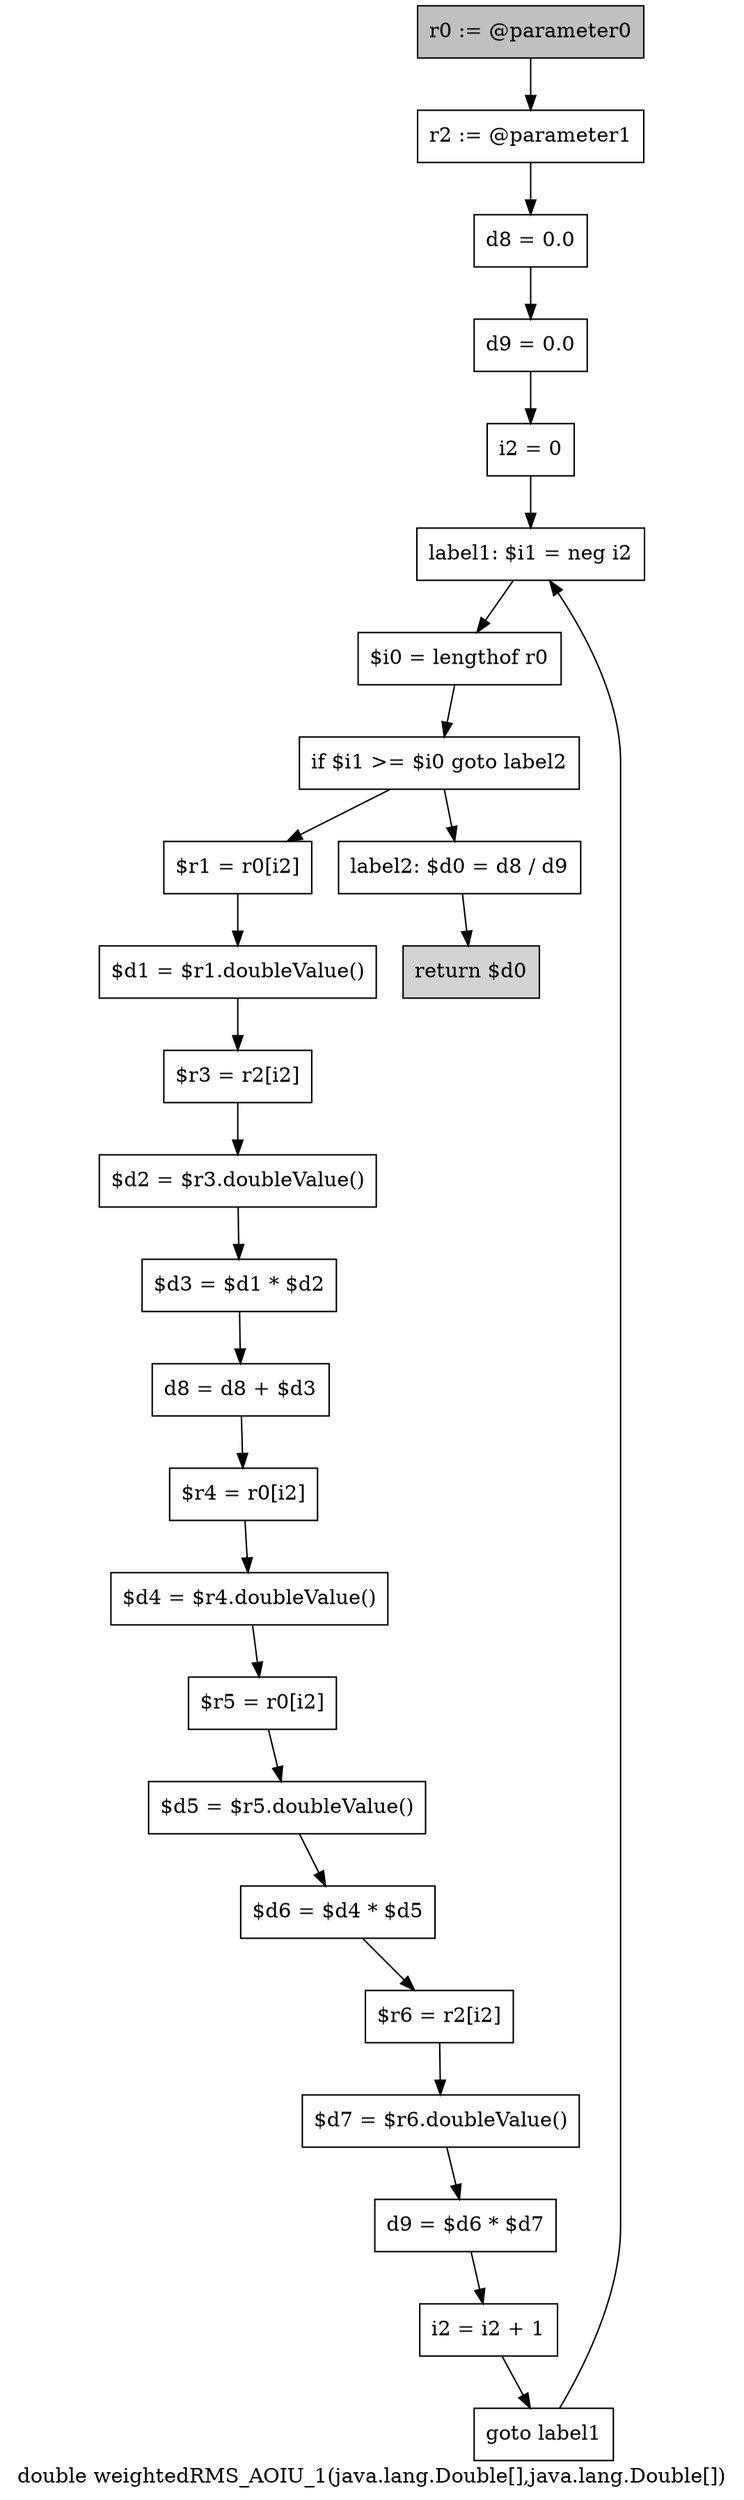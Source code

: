 digraph "double weightedRMS_AOIU_1(java.lang.Double[],java.lang.Double[])" {
    label="double weightedRMS_AOIU_1(java.lang.Double[],java.lang.Double[])";
    node [shape=box];
    "0" [style=filled,fillcolor=gray,label="r0 := @parameter0",];
    "1" [label="r2 := @parameter1",];
    "0"->"1";
    "2" [label="d8 = 0.0",];
    "1"->"2";
    "3" [label="d9 = 0.0",];
    "2"->"3";
    "4" [label="i2 = 0",];
    "3"->"4";
    "5" [label="label1: $i1 = neg i2",];
    "4"->"5";
    "6" [label="$i0 = lengthof r0",];
    "5"->"6";
    "7" [label="if $i1 >= $i0 goto label2",];
    "6"->"7";
    "8" [label="$r1 = r0[i2]",];
    "7"->"8";
    "24" [label="label2: $d0 = d8 / d9",];
    "7"->"24";
    "9" [label="$d1 = $r1.doubleValue()",];
    "8"->"9";
    "10" [label="$r3 = r2[i2]",];
    "9"->"10";
    "11" [label="$d2 = $r3.doubleValue()",];
    "10"->"11";
    "12" [label="$d3 = $d1 * $d2",];
    "11"->"12";
    "13" [label="d8 = d8 + $d3",];
    "12"->"13";
    "14" [label="$r4 = r0[i2]",];
    "13"->"14";
    "15" [label="$d4 = $r4.doubleValue()",];
    "14"->"15";
    "16" [label="$r5 = r0[i2]",];
    "15"->"16";
    "17" [label="$d5 = $r5.doubleValue()",];
    "16"->"17";
    "18" [label="$d6 = $d4 * $d5",];
    "17"->"18";
    "19" [label="$r6 = r2[i2]",];
    "18"->"19";
    "20" [label="$d7 = $r6.doubleValue()",];
    "19"->"20";
    "21" [label="d9 = $d6 * $d7",];
    "20"->"21";
    "22" [label="i2 = i2 + 1",];
    "21"->"22";
    "23" [label="goto label1",];
    "22"->"23";
    "23"->"5";
    "25" [style=filled,fillcolor=lightgray,label="return $d0",];
    "24"->"25";
}
